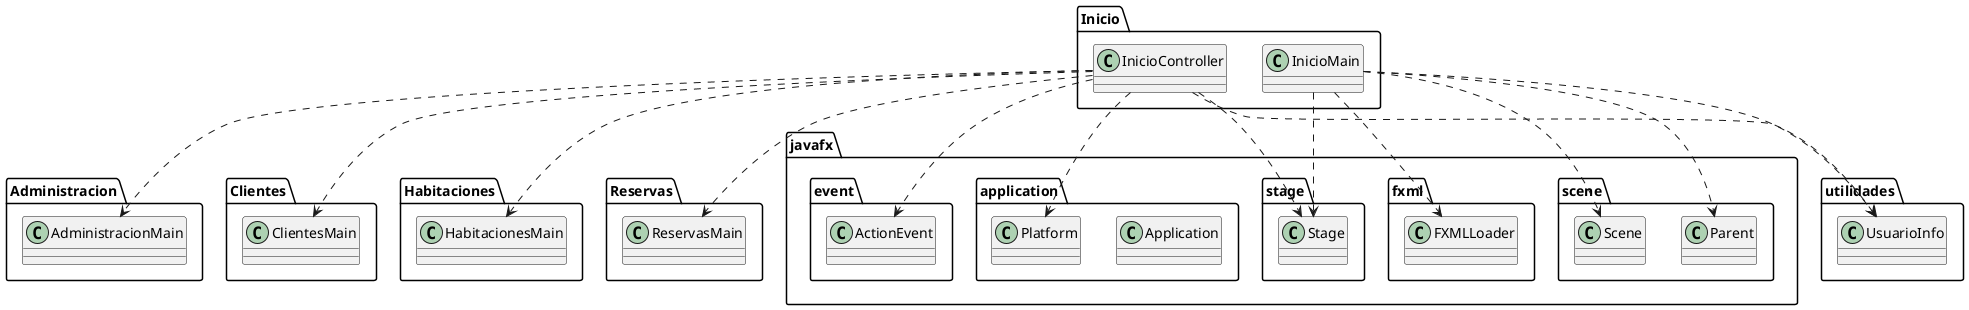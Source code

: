 @startuml
class Administracion.AdministracionMain
class Clientes.ClientesMain
class Habitaciones.HabitacionesMain
class Inicio.InicioController
class Inicio.InicioMain
class Reservas.ReservasMain
class javafx.application.Application
class javafx.application.Platform
class javafx.event.ActionEvent
class javafx.fxml.FXMLLoader
class javafx.scene.Parent
class javafx.scene.Scene
class javafx.stage.Stage
class utilidades.UsuarioInfo
Inicio.InicioController ..> Administracion.AdministracionMain
Inicio.InicioController ..> Clientes.ClientesMain
Inicio.InicioController ..> Habitaciones.HabitacionesMain
Inicio.InicioController ..> Reservas.ReservasMain
Inicio.InicioController ..> javafx.application.Platform
Inicio.InicioController ..> javafx.event.ActionEvent
Inicio.InicioController ..> javafx.stage.Stage
Inicio.InicioController ..> utilidades.UsuarioInfo
Inicio.InicioMain ..> javafx.fxml.FXMLLoader
Inicio.InicioMain ..> javafx.scene.Parent
Inicio.InicioMain ..> javafx.scene.Scene
Inicio.InicioMain ..> javafx.stage.Stage
Inicio.InicioMain ..> utilidades.UsuarioInfo
@enduml